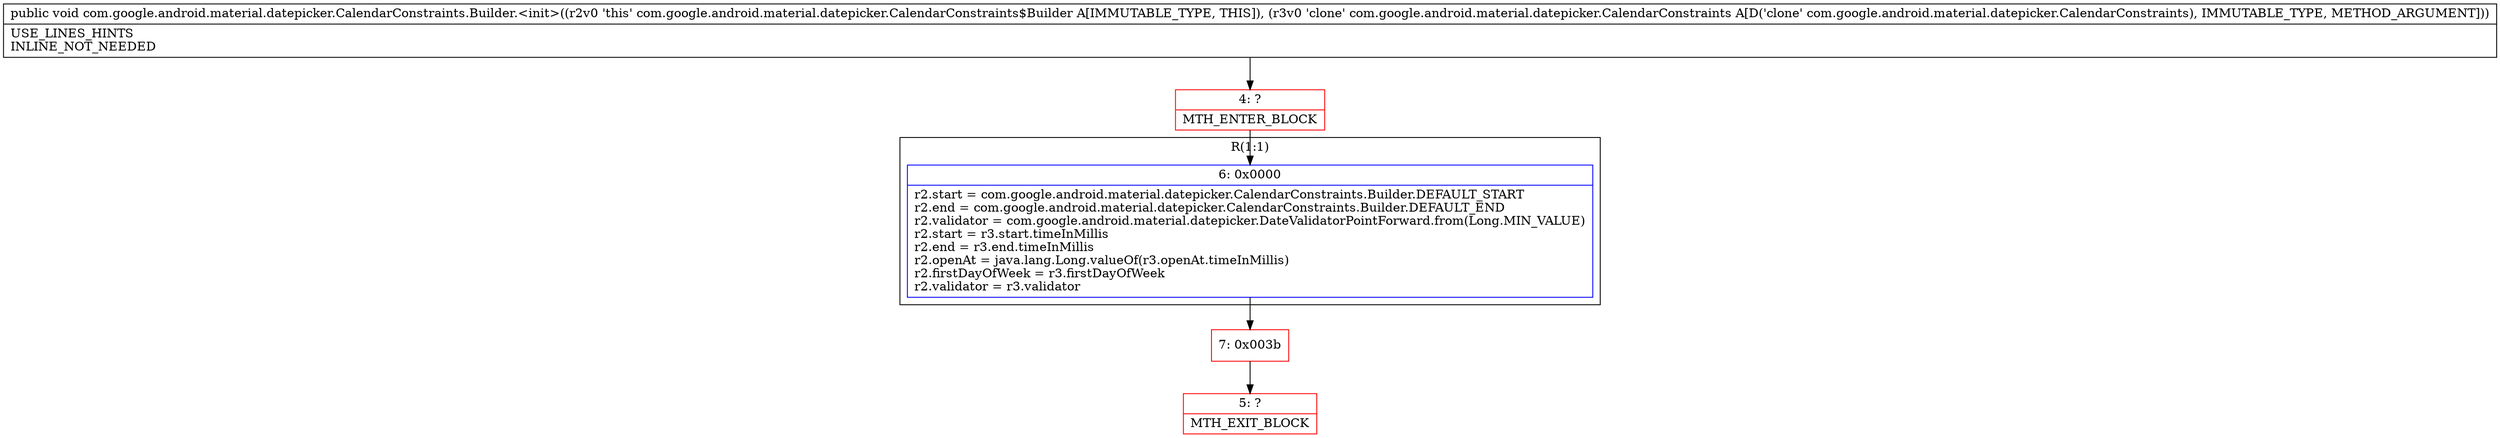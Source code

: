 digraph "CFG forcom.google.android.material.datepicker.CalendarConstraints.Builder.\<init\>(Lcom\/google\/android\/material\/datepicker\/CalendarConstraints;)V" {
subgraph cluster_Region_251486979 {
label = "R(1:1)";
node [shape=record,color=blue];
Node_6 [shape=record,label="{6\:\ 0x0000|r2.start = com.google.android.material.datepicker.CalendarConstraints.Builder.DEFAULT_START\lr2.end = com.google.android.material.datepicker.CalendarConstraints.Builder.DEFAULT_END\lr2.validator = com.google.android.material.datepicker.DateValidatorPointForward.from(Long.MIN_VALUE)\lr2.start = r3.start.timeInMillis\lr2.end = r3.end.timeInMillis\lr2.openAt = java.lang.Long.valueOf(r3.openAt.timeInMillis)\lr2.firstDayOfWeek = r3.firstDayOfWeek\lr2.validator = r3.validator\l}"];
}
Node_4 [shape=record,color=red,label="{4\:\ ?|MTH_ENTER_BLOCK\l}"];
Node_7 [shape=record,color=red,label="{7\:\ 0x003b}"];
Node_5 [shape=record,color=red,label="{5\:\ ?|MTH_EXIT_BLOCK\l}"];
MethodNode[shape=record,label="{public void com.google.android.material.datepicker.CalendarConstraints.Builder.\<init\>((r2v0 'this' com.google.android.material.datepicker.CalendarConstraints$Builder A[IMMUTABLE_TYPE, THIS]), (r3v0 'clone' com.google.android.material.datepicker.CalendarConstraints A[D('clone' com.google.android.material.datepicker.CalendarConstraints), IMMUTABLE_TYPE, METHOD_ARGUMENT]))  | USE_LINES_HINTS\lINLINE_NOT_NEEDED\l}"];
MethodNode -> Node_4;Node_6 -> Node_7;
Node_4 -> Node_6;
Node_7 -> Node_5;
}


